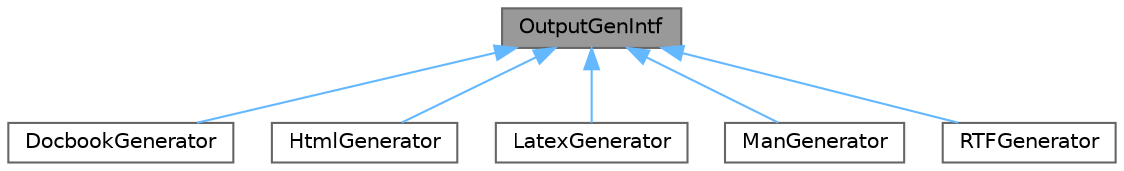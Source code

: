 digraph "OutputGenIntf"
{
 // INTERACTIVE_SVG=YES
 // LATEX_PDF_SIZE
  bgcolor="transparent";
  edge [fontname=Helvetica,fontsize=10,labelfontname=Helvetica,labelfontsize=10];
  node [fontname=Helvetica,fontsize=10,shape=box,height=0.2,width=0.4];
  Node1 [id="Node000001",label="OutputGenIntf",height=0.2,width=0.4,color="gray40", fillcolor="grey60", style="filled", fontcolor="black",tooltip="Abstract interface for output generators."];
  Node1 -> Node2 [id="edge1_Node000001_Node000002",dir="back",color="steelblue1",style="solid",tooltip=" "];
  Node2 [id="Node000002",label="DocbookGenerator",height=0.2,width=0.4,color="gray40", fillcolor="white", style="filled",URL="$d1/d72/class_docbook_generator.html",tooltip=" "];
  Node1 -> Node3 [id="edge2_Node000001_Node000003",dir="back",color="steelblue1",style="solid",tooltip=" "];
  Node3 [id="Node000003",label="HtmlGenerator",height=0.2,width=0.4,color="gray40", fillcolor="white", style="filled",URL="$d7/d41/class_html_generator.html",tooltip="Generator for HTML output."];
  Node1 -> Node4 [id="edge3_Node000001_Node000004",dir="back",color="steelblue1",style="solid",tooltip=" "];
  Node4 [id="Node000004",label="LatexGenerator",height=0.2,width=0.4,color="gray40", fillcolor="white", style="filled",URL="$d3/d77/class_latex_generator.html",tooltip="Generator for LaTeX output."];
  Node1 -> Node5 [id="edge4_Node000001_Node000005",dir="back",color="steelblue1",style="solid",tooltip=" "];
  Node5 [id="Node000005",label="ManGenerator",height=0.2,width=0.4,color="gray40", fillcolor="white", style="filled",URL="$de/da5/class_man_generator.html",tooltip="Generator for Man page output."];
  Node1 -> Node6 [id="edge5_Node000001_Node000006",dir="back",color="steelblue1",style="solid",tooltip=" "];
  Node6 [id="Node000006",label="RTFGenerator",height=0.2,width=0.4,color="gray40", fillcolor="white", style="filled",URL="$d0/da4/class_r_t_f_generator.html",tooltip="Generator for RTF output."];
}

